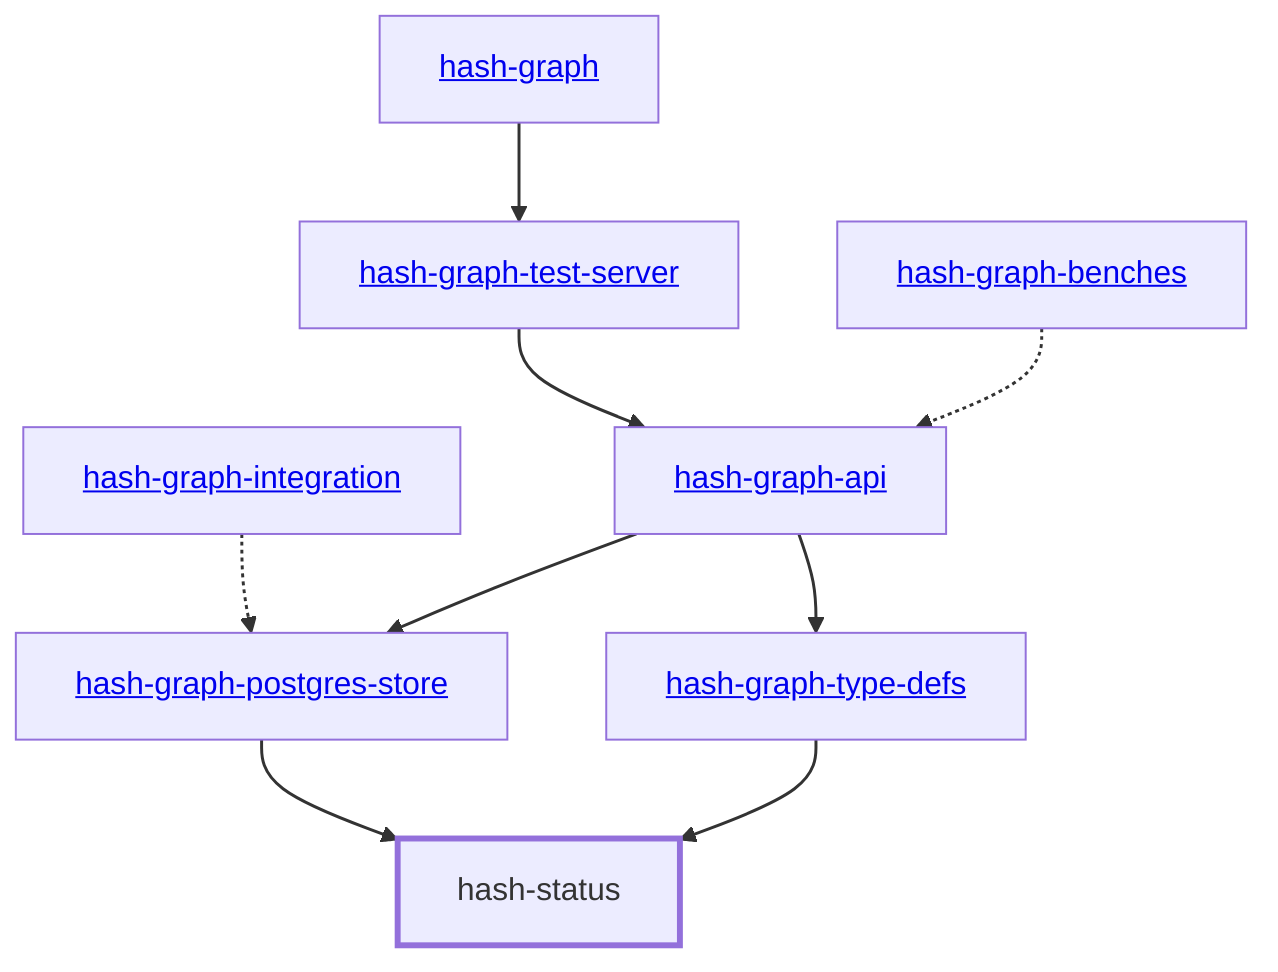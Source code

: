 graph TD
    linkStyle default stroke-width:1.5px
    classDef default stroke-width:1px
    classDef root stroke-width:3px
    classDef dev stroke-width:1px
    classDef build stroke-width:1px
    %% Legend
    %% --> : Normal dependency
    %% -.-> : Dev dependency
    %% ---> : Build dependency
    0[hash-status]
    class 0 root
    1[<a href="../hash_graph_postgres_store/index.html">hash-graph-postgres-store</a>]
    2[<a href="../hash_graph/index.html">hash-graph</a>]
    3[<a href="../hash_graph_api/index.html">hash-graph-api</a>]
    4[<a href="../hash_graph_test_server/index.html">hash-graph-test-server</a>]
    5[<a href="../hash_graph_benches/index.html">hash-graph-benches</a>]
    6[<a href="../hash_graph_integration/index.html">hash-graph-integration</a>]
    7[<a href="../hash_graph_type_defs/index.html">hash-graph-type-defs</a>]
    2 --> 4
    1 --> 0
    4 --> 3
    3 --> 7
    6 -.-> 1
    5 -.-> 3
    3 --> 1
    7 --> 0